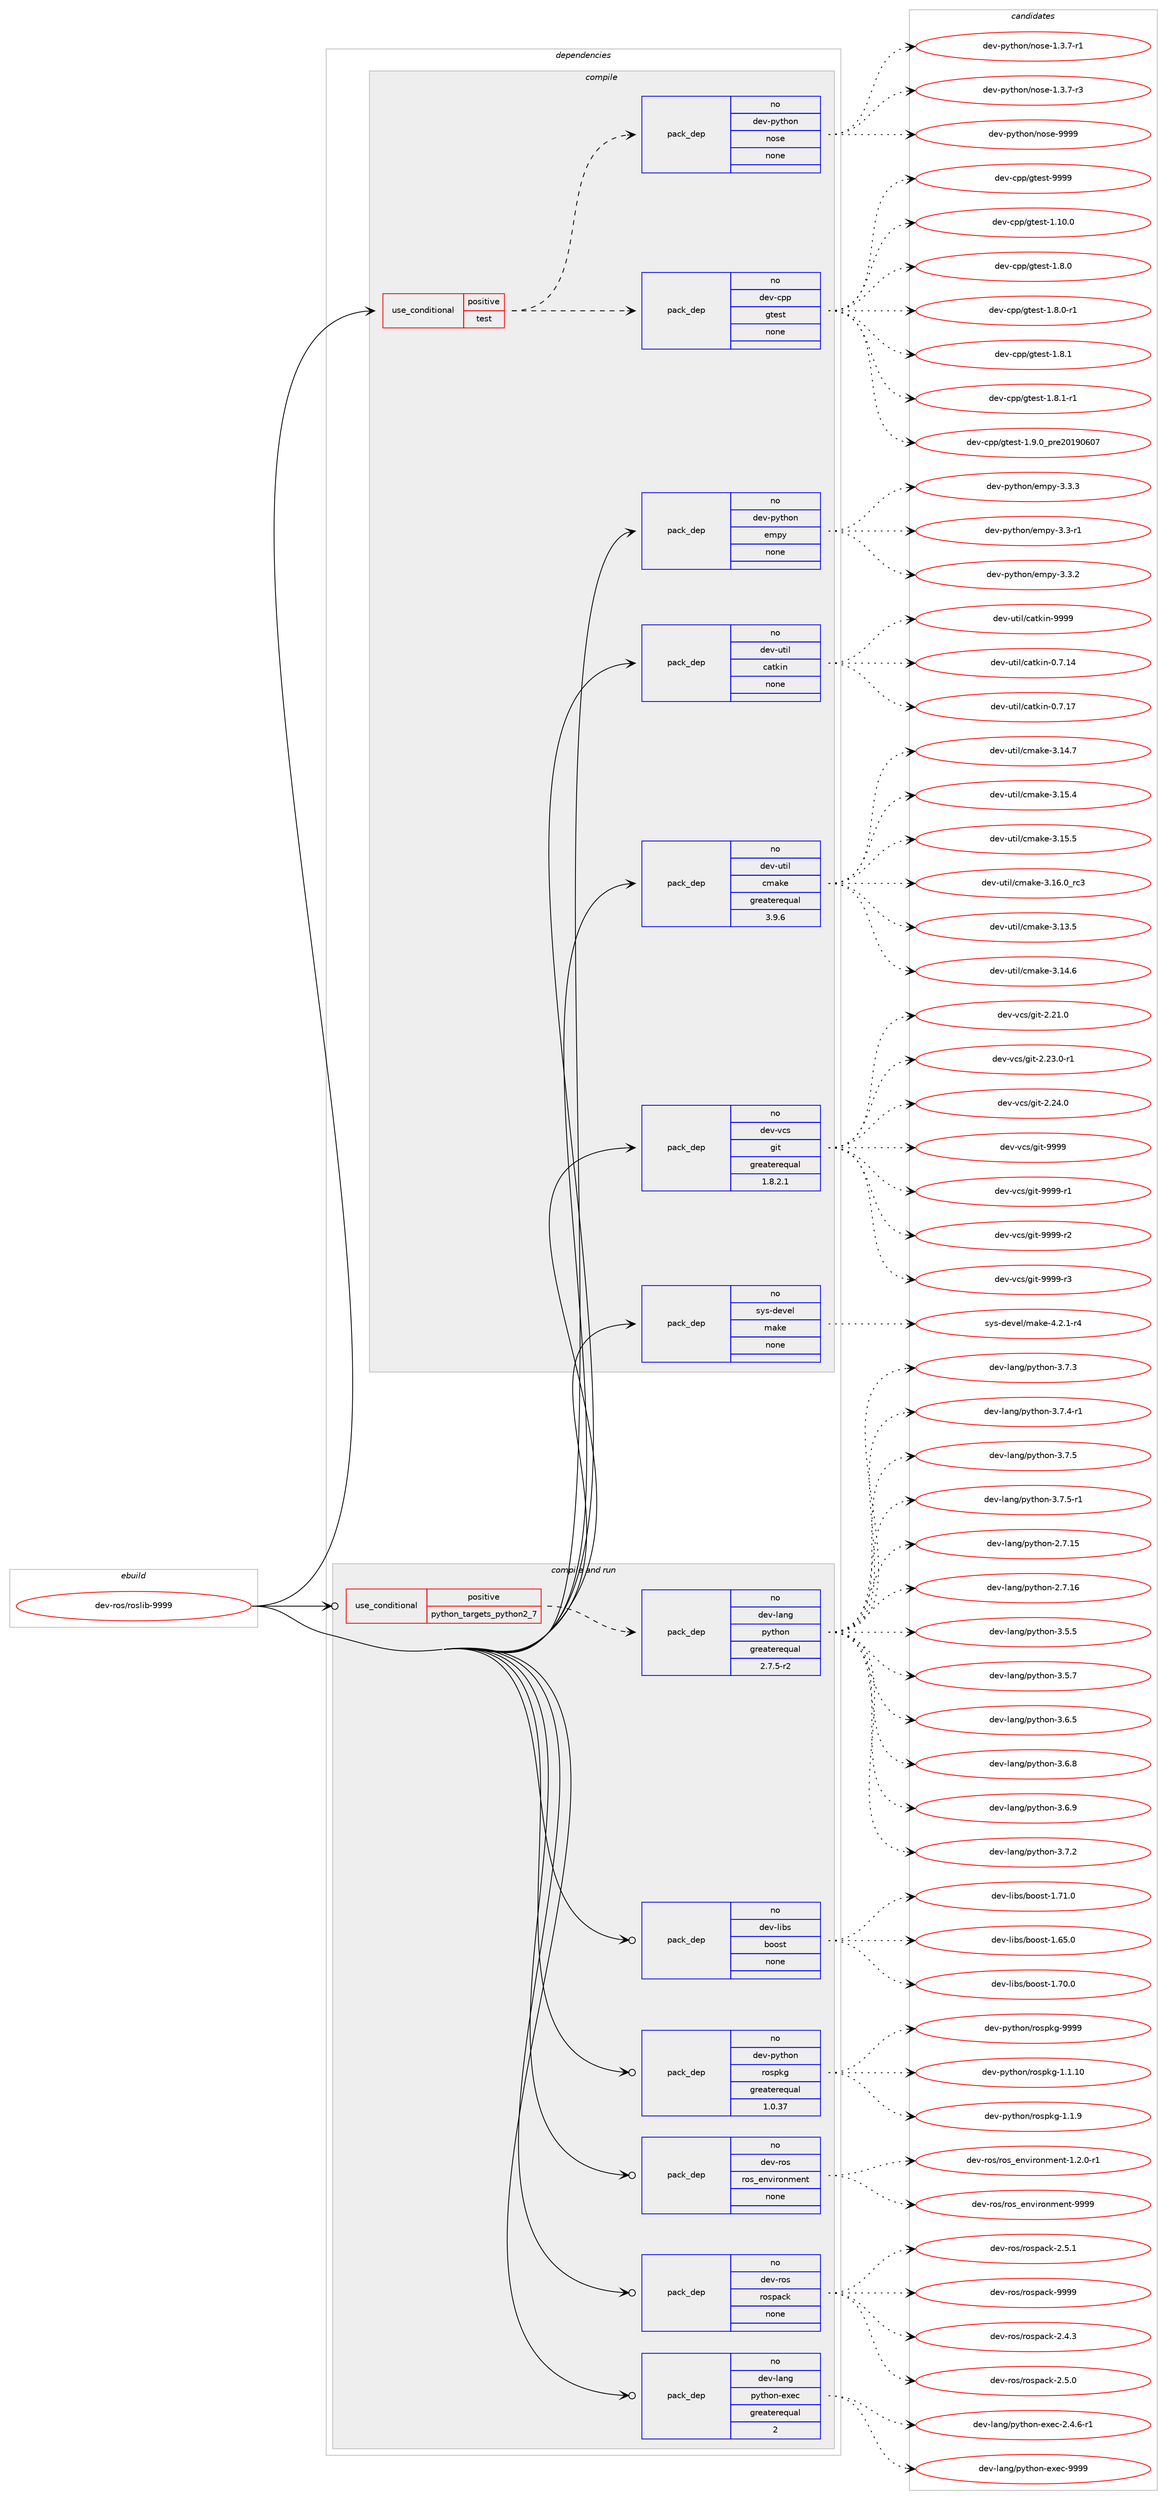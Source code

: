 digraph prolog {

# *************
# Graph options
# *************

newrank=true;
concentrate=true;
compound=true;
graph [rankdir=LR,fontname=Helvetica,fontsize=10,ranksep=1.5];#, ranksep=2.5, nodesep=0.2];
edge  [arrowhead=vee];
node  [fontname=Helvetica,fontsize=10];

# **********
# The ebuild
# **********

subgraph cluster_leftcol {
color=gray;
rank=same;
label=<<i>ebuild</i>>;
id [label="dev-ros/roslib-9999", color=red, width=4, href="../dev-ros/roslib-9999.svg"];
}

# ****************
# The dependencies
# ****************

subgraph cluster_midcol {
color=gray;
label=<<i>dependencies</i>>;
subgraph cluster_compile {
fillcolor="#eeeeee";
style=filled;
label=<<i>compile</i>>;
subgraph cond154730 {
dependency661893 [label=<<TABLE BORDER="0" CELLBORDER="1" CELLSPACING="0" CELLPADDING="4"><TR><TD ROWSPAN="3" CELLPADDING="10">use_conditional</TD></TR><TR><TD>positive</TD></TR><TR><TD>test</TD></TR></TABLE>>, shape=none, color=red];
subgraph pack495257 {
dependency661894 [label=<<TABLE BORDER="0" CELLBORDER="1" CELLSPACING="0" CELLPADDING="4" WIDTH="220"><TR><TD ROWSPAN="6" CELLPADDING="30">pack_dep</TD></TR><TR><TD WIDTH="110">no</TD></TR><TR><TD>dev-cpp</TD></TR><TR><TD>gtest</TD></TR><TR><TD>none</TD></TR><TR><TD></TD></TR></TABLE>>, shape=none, color=blue];
}
dependency661893:e -> dependency661894:w [weight=20,style="dashed",arrowhead="vee"];
subgraph pack495258 {
dependency661895 [label=<<TABLE BORDER="0" CELLBORDER="1" CELLSPACING="0" CELLPADDING="4" WIDTH="220"><TR><TD ROWSPAN="6" CELLPADDING="30">pack_dep</TD></TR><TR><TD WIDTH="110">no</TD></TR><TR><TD>dev-python</TD></TR><TR><TD>nose</TD></TR><TR><TD>none</TD></TR><TR><TD></TD></TR></TABLE>>, shape=none, color=blue];
}
dependency661893:e -> dependency661895:w [weight=20,style="dashed",arrowhead="vee"];
}
id:e -> dependency661893:w [weight=20,style="solid",arrowhead="vee"];
subgraph pack495259 {
dependency661896 [label=<<TABLE BORDER="0" CELLBORDER="1" CELLSPACING="0" CELLPADDING="4" WIDTH="220"><TR><TD ROWSPAN="6" CELLPADDING="30">pack_dep</TD></TR><TR><TD WIDTH="110">no</TD></TR><TR><TD>dev-python</TD></TR><TR><TD>empy</TD></TR><TR><TD>none</TD></TR><TR><TD></TD></TR></TABLE>>, shape=none, color=blue];
}
id:e -> dependency661896:w [weight=20,style="solid",arrowhead="vee"];
subgraph pack495260 {
dependency661897 [label=<<TABLE BORDER="0" CELLBORDER="1" CELLSPACING="0" CELLPADDING="4" WIDTH="220"><TR><TD ROWSPAN="6" CELLPADDING="30">pack_dep</TD></TR><TR><TD WIDTH="110">no</TD></TR><TR><TD>dev-util</TD></TR><TR><TD>catkin</TD></TR><TR><TD>none</TD></TR><TR><TD></TD></TR></TABLE>>, shape=none, color=blue];
}
id:e -> dependency661897:w [weight=20,style="solid",arrowhead="vee"];
subgraph pack495261 {
dependency661898 [label=<<TABLE BORDER="0" CELLBORDER="1" CELLSPACING="0" CELLPADDING="4" WIDTH="220"><TR><TD ROWSPAN="6" CELLPADDING="30">pack_dep</TD></TR><TR><TD WIDTH="110">no</TD></TR><TR><TD>dev-util</TD></TR><TR><TD>cmake</TD></TR><TR><TD>greaterequal</TD></TR><TR><TD>3.9.6</TD></TR></TABLE>>, shape=none, color=blue];
}
id:e -> dependency661898:w [weight=20,style="solid",arrowhead="vee"];
subgraph pack495262 {
dependency661899 [label=<<TABLE BORDER="0" CELLBORDER="1" CELLSPACING="0" CELLPADDING="4" WIDTH="220"><TR><TD ROWSPAN="6" CELLPADDING="30">pack_dep</TD></TR><TR><TD WIDTH="110">no</TD></TR><TR><TD>dev-vcs</TD></TR><TR><TD>git</TD></TR><TR><TD>greaterequal</TD></TR><TR><TD>1.8.2.1</TD></TR></TABLE>>, shape=none, color=blue];
}
id:e -> dependency661899:w [weight=20,style="solid",arrowhead="vee"];
subgraph pack495263 {
dependency661900 [label=<<TABLE BORDER="0" CELLBORDER="1" CELLSPACING="0" CELLPADDING="4" WIDTH="220"><TR><TD ROWSPAN="6" CELLPADDING="30">pack_dep</TD></TR><TR><TD WIDTH="110">no</TD></TR><TR><TD>sys-devel</TD></TR><TR><TD>make</TD></TR><TR><TD>none</TD></TR><TR><TD></TD></TR></TABLE>>, shape=none, color=blue];
}
id:e -> dependency661900:w [weight=20,style="solid",arrowhead="vee"];
}
subgraph cluster_compileandrun {
fillcolor="#eeeeee";
style=filled;
label=<<i>compile and run</i>>;
subgraph cond154731 {
dependency661901 [label=<<TABLE BORDER="0" CELLBORDER="1" CELLSPACING="0" CELLPADDING="4"><TR><TD ROWSPAN="3" CELLPADDING="10">use_conditional</TD></TR><TR><TD>positive</TD></TR><TR><TD>python_targets_python2_7</TD></TR></TABLE>>, shape=none, color=red];
subgraph pack495264 {
dependency661902 [label=<<TABLE BORDER="0" CELLBORDER="1" CELLSPACING="0" CELLPADDING="4" WIDTH="220"><TR><TD ROWSPAN="6" CELLPADDING="30">pack_dep</TD></TR><TR><TD WIDTH="110">no</TD></TR><TR><TD>dev-lang</TD></TR><TR><TD>python</TD></TR><TR><TD>greaterequal</TD></TR><TR><TD>2.7.5-r2</TD></TR></TABLE>>, shape=none, color=blue];
}
dependency661901:e -> dependency661902:w [weight=20,style="dashed",arrowhead="vee"];
}
id:e -> dependency661901:w [weight=20,style="solid",arrowhead="odotvee"];
subgraph pack495265 {
dependency661903 [label=<<TABLE BORDER="0" CELLBORDER="1" CELLSPACING="0" CELLPADDING="4" WIDTH="220"><TR><TD ROWSPAN="6" CELLPADDING="30">pack_dep</TD></TR><TR><TD WIDTH="110">no</TD></TR><TR><TD>dev-lang</TD></TR><TR><TD>python-exec</TD></TR><TR><TD>greaterequal</TD></TR><TR><TD>2</TD></TR></TABLE>>, shape=none, color=blue];
}
id:e -> dependency661903:w [weight=20,style="solid",arrowhead="odotvee"];
subgraph pack495266 {
dependency661904 [label=<<TABLE BORDER="0" CELLBORDER="1" CELLSPACING="0" CELLPADDING="4" WIDTH="220"><TR><TD ROWSPAN="6" CELLPADDING="30">pack_dep</TD></TR><TR><TD WIDTH="110">no</TD></TR><TR><TD>dev-libs</TD></TR><TR><TD>boost</TD></TR><TR><TD>none</TD></TR><TR><TD></TD></TR></TABLE>>, shape=none, color=blue];
}
id:e -> dependency661904:w [weight=20,style="solid",arrowhead="odotvee"];
subgraph pack495267 {
dependency661905 [label=<<TABLE BORDER="0" CELLBORDER="1" CELLSPACING="0" CELLPADDING="4" WIDTH="220"><TR><TD ROWSPAN="6" CELLPADDING="30">pack_dep</TD></TR><TR><TD WIDTH="110">no</TD></TR><TR><TD>dev-python</TD></TR><TR><TD>rospkg</TD></TR><TR><TD>greaterequal</TD></TR><TR><TD>1.0.37</TD></TR></TABLE>>, shape=none, color=blue];
}
id:e -> dependency661905:w [weight=20,style="solid",arrowhead="odotvee"];
subgraph pack495268 {
dependency661906 [label=<<TABLE BORDER="0" CELLBORDER="1" CELLSPACING="0" CELLPADDING="4" WIDTH="220"><TR><TD ROWSPAN="6" CELLPADDING="30">pack_dep</TD></TR><TR><TD WIDTH="110">no</TD></TR><TR><TD>dev-ros</TD></TR><TR><TD>ros_environment</TD></TR><TR><TD>none</TD></TR><TR><TD></TD></TR></TABLE>>, shape=none, color=blue];
}
id:e -> dependency661906:w [weight=20,style="solid",arrowhead="odotvee"];
subgraph pack495269 {
dependency661907 [label=<<TABLE BORDER="0" CELLBORDER="1" CELLSPACING="0" CELLPADDING="4" WIDTH="220"><TR><TD ROWSPAN="6" CELLPADDING="30">pack_dep</TD></TR><TR><TD WIDTH="110">no</TD></TR><TR><TD>dev-ros</TD></TR><TR><TD>rospack</TD></TR><TR><TD>none</TD></TR><TR><TD></TD></TR></TABLE>>, shape=none, color=blue];
}
id:e -> dependency661907:w [weight=20,style="solid",arrowhead="odotvee"];
}
subgraph cluster_run {
fillcolor="#eeeeee";
style=filled;
label=<<i>run</i>>;
}
}

# **************
# The candidates
# **************

subgraph cluster_choices {
rank=same;
color=gray;
label=<<i>candidates</i>>;

subgraph choice495257 {
color=black;
nodesep=1;
choice10010111845991121124710311610111511645494649484648 [label="dev-cpp/gtest-1.10.0", color=red, width=4,href="../dev-cpp/gtest-1.10.0.svg"];
choice100101118459911211247103116101115116454946564648 [label="dev-cpp/gtest-1.8.0", color=red, width=4,href="../dev-cpp/gtest-1.8.0.svg"];
choice1001011184599112112471031161011151164549465646484511449 [label="dev-cpp/gtest-1.8.0-r1", color=red, width=4,href="../dev-cpp/gtest-1.8.0-r1.svg"];
choice100101118459911211247103116101115116454946564649 [label="dev-cpp/gtest-1.8.1", color=red, width=4,href="../dev-cpp/gtest-1.8.1.svg"];
choice1001011184599112112471031161011151164549465646494511449 [label="dev-cpp/gtest-1.8.1-r1", color=red, width=4,href="../dev-cpp/gtest-1.8.1-r1.svg"];
choice100101118459911211247103116101115116454946574648951121141015048495748544855 [label="dev-cpp/gtest-1.9.0_pre20190607", color=red, width=4,href="../dev-cpp/gtest-1.9.0_pre20190607.svg"];
choice1001011184599112112471031161011151164557575757 [label="dev-cpp/gtest-9999", color=red, width=4,href="../dev-cpp/gtest-9999.svg"];
dependency661894:e -> choice10010111845991121124710311610111511645494649484648:w [style=dotted,weight="100"];
dependency661894:e -> choice100101118459911211247103116101115116454946564648:w [style=dotted,weight="100"];
dependency661894:e -> choice1001011184599112112471031161011151164549465646484511449:w [style=dotted,weight="100"];
dependency661894:e -> choice100101118459911211247103116101115116454946564649:w [style=dotted,weight="100"];
dependency661894:e -> choice1001011184599112112471031161011151164549465646494511449:w [style=dotted,weight="100"];
dependency661894:e -> choice100101118459911211247103116101115116454946574648951121141015048495748544855:w [style=dotted,weight="100"];
dependency661894:e -> choice1001011184599112112471031161011151164557575757:w [style=dotted,weight="100"];
}
subgraph choice495258 {
color=black;
nodesep=1;
choice10010111845112121116104111110471101111151014549465146554511449 [label="dev-python/nose-1.3.7-r1", color=red, width=4,href="../dev-python/nose-1.3.7-r1.svg"];
choice10010111845112121116104111110471101111151014549465146554511451 [label="dev-python/nose-1.3.7-r3", color=red, width=4,href="../dev-python/nose-1.3.7-r3.svg"];
choice10010111845112121116104111110471101111151014557575757 [label="dev-python/nose-9999", color=red, width=4,href="../dev-python/nose-9999.svg"];
dependency661895:e -> choice10010111845112121116104111110471101111151014549465146554511449:w [style=dotted,weight="100"];
dependency661895:e -> choice10010111845112121116104111110471101111151014549465146554511451:w [style=dotted,weight="100"];
dependency661895:e -> choice10010111845112121116104111110471101111151014557575757:w [style=dotted,weight="100"];
}
subgraph choice495259 {
color=black;
nodesep=1;
choice1001011184511212111610411111047101109112121455146514511449 [label="dev-python/empy-3.3-r1", color=red, width=4,href="../dev-python/empy-3.3-r1.svg"];
choice1001011184511212111610411111047101109112121455146514650 [label="dev-python/empy-3.3.2", color=red, width=4,href="../dev-python/empy-3.3.2.svg"];
choice1001011184511212111610411111047101109112121455146514651 [label="dev-python/empy-3.3.3", color=red, width=4,href="../dev-python/empy-3.3.3.svg"];
dependency661896:e -> choice1001011184511212111610411111047101109112121455146514511449:w [style=dotted,weight="100"];
dependency661896:e -> choice1001011184511212111610411111047101109112121455146514650:w [style=dotted,weight="100"];
dependency661896:e -> choice1001011184511212111610411111047101109112121455146514651:w [style=dotted,weight="100"];
}
subgraph choice495260 {
color=black;
nodesep=1;
choice1001011184511711610510847999711610710511045484655464952 [label="dev-util/catkin-0.7.14", color=red, width=4,href="../dev-util/catkin-0.7.14.svg"];
choice1001011184511711610510847999711610710511045484655464955 [label="dev-util/catkin-0.7.17", color=red, width=4,href="../dev-util/catkin-0.7.17.svg"];
choice100101118451171161051084799971161071051104557575757 [label="dev-util/catkin-9999", color=red, width=4,href="../dev-util/catkin-9999.svg"];
dependency661897:e -> choice1001011184511711610510847999711610710511045484655464952:w [style=dotted,weight="100"];
dependency661897:e -> choice1001011184511711610510847999711610710511045484655464955:w [style=dotted,weight="100"];
dependency661897:e -> choice100101118451171161051084799971161071051104557575757:w [style=dotted,weight="100"];
}
subgraph choice495261 {
color=black;
nodesep=1;
choice1001011184511711610510847991099710710145514649514653 [label="dev-util/cmake-3.13.5", color=red, width=4,href="../dev-util/cmake-3.13.5.svg"];
choice1001011184511711610510847991099710710145514649524654 [label="dev-util/cmake-3.14.6", color=red, width=4,href="../dev-util/cmake-3.14.6.svg"];
choice1001011184511711610510847991099710710145514649524655 [label="dev-util/cmake-3.14.7", color=red, width=4,href="../dev-util/cmake-3.14.7.svg"];
choice1001011184511711610510847991099710710145514649534652 [label="dev-util/cmake-3.15.4", color=red, width=4,href="../dev-util/cmake-3.15.4.svg"];
choice1001011184511711610510847991099710710145514649534653 [label="dev-util/cmake-3.15.5", color=red, width=4,href="../dev-util/cmake-3.15.5.svg"];
choice1001011184511711610510847991099710710145514649544648951149951 [label="dev-util/cmake-3.16.0_rc3", color=red, width=4,href="../dev-util/cmake-3.16.0_rc3.svg"];
dependency661898:e -> choice1001011184511711610510847991099710710145514649514653:w [style=dotted,weight="100"];
dependency661898:e -> choice1001011184511711610510847991099710710145514649524654:w [style=dotted,weight="100"];
dependency661898:e -> choice1001011184511711610510847991099710710145514649524655:w [style=dotted,weight="100"];
dependency661898:e -> choice1001011184511711610510847991099710710145514649534652:w [style=dotted,weight="100"];
dependency661898:e -> choice1001011184511711610510847991099710710145514649534653:w [style=dotted,weight="100"];
dependency661898:e -> choice1001011184511711610510847991099710710145514649544648951149951:w [style=dotted,weight="100"];
}
subgraph choice495262 {
color=black;
nodesep=1;
choice10010111845118991154710310511645504650494648 [label="dev-vcs/git-2.21.0", color=red, width=4,href="../dev-vcs/git-2.21.0.svg"];
choice100101118451189911547103105116455046505146484511449 [label="dev-vcs/git-2.23.0-r1", color=red, width=4,href="../dev-vcs/git-2.23.0-r1.svg"];
choice10010111845118991154710310511645504650524648 [label="dev-vcs/git-2.24.0", color=red, width=4,href="../dev-vcs/git-2.24.0.svg"];
choice1001011184511899115471031051164557575757 [label="dev-vcs/git-9999", color=red, width=4,href="../dev-vcs/git-9999.svg"];
choice10010111845118991154710310511645575757574511449 [label="dev-vcs/git-9999-r1", color=red, width=4,href="../dev-vcs/git-9999-r1.svg"];
choice10010111845118991154710310511645575757574511450 [label="dev-vcs/git-9999-r2", color=red, width=4,href="../dev-vcs/git-9999-r2.svg"];
choice10010111845118991154710310511645575757574511451 [label="dev-vcs/git-9999-r3", color=red, width=4,href="../dev-vcs/git-9999-r3.svg"];
dependency661899:e -> choice10010111845118991154710310511645504650494648:w [style=dotted,weight="100"];
dependency661899:e -> choice100101118451189911547103105116455046505146484511449:w [style=dotted,weight="100"];
dependency661899:e -> choice10010111845118991154710310511645504650524648:w [style=dotted,weight="100"];
dependency661899:e -> choice1001011184511899115471031051164557575757:w [style=dotted,weight="100"];
dependency661899:e -> choice10010111845118991154710310511645575757574511449:w [style=dotted,weight="100"];
dependency661899:e -> choice10010111845118991154710310511645575757574511450:w [style=dotted,weight="100"];
dependency661899:e -> choice10010111845118991154710310511645575757574511451:w [style=dotted,weight="100"];
}
subgraph choice495263 {
color=black;
nodesep=1;
choice1151211154510010111810110847109971071014552465046494511452 [label="sys-devel/make-4.2.1-r4", color=red, width=4,href="../sys-devel/make-4.2.1-r4.svg"];
dependency661900:e -> choice1151211154510010111810110847109971071014552465046494511452:w [style=dotted,weight="100"];
}
subgraph choice495264 {
color=black;
nodesep=1;
choice10010111845108971101034711212111610411111045504655464953 [label="dev-lang/python-2.7.15", color=red, width=4,href="../dev-lang/python-2.7.15.svg"];
choice10010111845108971101034711212111610411111045504655464954 [label="dev-lang/python-2.7.16", color=red, width=4,href="../dev-lang/python-2.7.16.svg"];
choice100101118451089711010347112121116104111110455146534653 [label="dev-lang/python-3.5.5", color=red, width=4,href="../dev-lang/python-3.5.5.svg"];
choice100101118451089711010347112121116104111110455146534655 [label="dev-lang/python-3.5.7", color=red, width=4,href="../dev-lang/python-3.5.7.svg"];
choice100101118451089711010347112121116104111110455146544653 [label="dev-lang/python-3.6.5", color=red, width=4,href="../dev-lang/python-3.6.5.svg"];
choice100101118451089711010347112121116104111110455146544656 [label="dev-lang/python-3.6.8", color=red, width=4,href="../dev-lang/python-3.6.8.svg"];
choice100101118451089711010347112121116104111110455146544657 [label="dev-lang/python-3.6.9", color=red, width=4,href="../dev-lang/python-3.6.9.svg"];
choice100101118451089711010347112121116104111110455146554650 [label="dev-lang/python-3.7.2", color=red, width=4,href="../dev-lang/python-3.7.2.svg"];
choice100101118451089711010347112121116104111110455146554651 [label="dev-lang/python-3.7.3", color=red, width=4,href="../dev-lang/python-3.7.3.svg"];
choice1001011184510897110103471121211161041111104551465546524511449 [label="dev-lang/python-3.7.4-r1", color=red, width=4,href="../dev-lang/python-3.7.4-r1.svg"];
choice100101118451089711010347112121116104111110455146554653 [label="dev-lang/python-3.7.5", color=red, width=4,href="../dev-lang/python-3.7.5.svg"];
choice1001011184510897110103471121211161041111104551465546534511449 [label="dev-lang/python-3.7.5-r1", color=red, width=4,href="../dev-lang/python-3.7.5-r1.svg"];
dependency661902:e -> choice10010111845108971101034711212111610411111045504655464953:w [style=dotted,weight="100"];
dependency661902:e -> choice10010111845108971101034711212111610411111045504655464954:w [style=dotted,weight="100"];
dependency661902:e -> choice100101118451089711010347112121116104111110455146534653:w [style=dotted,weight="100"];
dependency661902:e -> choice100101118451089711010347112121116104111110455146534655:w [style=dotted,weight="100"];
dependency661902:e -> choice100101118451089711010347112121116104111110455146544653:w [style=dotted,weight="100"];
dependency661902:e -> choice100101118451089711010347112121116104111110455146544656:w [style=dotted,weight="100"];
dependency661902:e -> choice100101118451089711010347112121116104111110455146544657:w [style=dotted,weight="100"];
dependency661902:e -> choice100101118451089711010347112121116104111110455146554650:w [style=dotted,weight="100"];
dependency661902:e -> choice100101118451089711010347112121116104111110455146554651:w [style=dotted,weight="100"];
dependency661902:e -> choice1001011184510897110103471121211161041111104551465546524511449:w [style=dotted,weight="100"];
dependency661902:e -> choice100101118451089711010347112121116104111110455146554653:w [style=dotted,weight="100"];
dependency661902:e -> choice1001011184510897110103471121211161041111104551465546534511449:w [style=dotted,weight="100"];
}
subgraph choice495265 {
color=black;
nodesep=1;
choice10010111845108971101034711212111610411111045101120101994550465246544511449 [label="dev-lang/python-exec-2.4.6-r1", color=red, width=4,href="../dev-lang/python-exec-2.4.6-r1.svg"];
choice10010111845108971101034711212111610411111045101120101994557575757 [label="dev-lang/python-exec-9999", color=red, width=4,href="../dev-lang/python-exec-9999.svg"];
dependency661903:e -> choice10010111845108971101034711212111610411111045101120101994550465246544511449:w [style=dotted,weight="100"];
dependency661903:e -> choice10010111845108971101034711212111610411111045101120101994557575757:w [style=dotted,weight="100"];
}
subgraph choice495266 {
color=black;
nodesep=1;
choice1001011184510810598115479811111111511645494654534648 [label="dev-libs/boost-1.65.0", color=red, width=4,href="../dev-libs/boost-1.65.0.svg"];
choice1001011184510810598115479811111111511645494655484648 [label="dev-libs/boost-1.70.0", color=red, width=4,href="../dev-libs/boost-1.70.0.svg"];
choice1001011184510810598115479811111111511645494655494648 [label="dev-libs/boost-1.71.0", color=red, width=4,href="../dev-libs/boost-1.71.0.svg"];
dependency661904:e -> choice1001011184510810598115479811111111511645494654534648:w [style=dotted,weight="100"];
dependency661904:e -> choice1001011184510810598115479811111111511645494655484648:w [style=dotted,weight="100"];
dependency661904:e -> choice1001011184510810598115479811111111511645494655494648:w [style=dotted,weight="100"];
}
subgraph choice495267 {
color=black;
nodesep=1;
choice100101118451121211161041111104711411111511210710345494649464948 [label="dev-python/rospkg-1.1.10", color=red, width=4,href="../dev-python/rospkg-1.1.10.svg"];
choice1001011184511212111610411111047114111115112107103454946494657 [label="dev-python/rospkg-1.1.9", color=red, width=4,href="../dev-python/rospkg-1.1.9.svg"];
choice10010111845112121116104111110471141111151121071034557575757 [label="dev-python/rospkg-9999", color=red, width=4,href="../dev-python/rospkg-9999.svg"];
dependency661905:e -> choice100101118451121211161041111104711411111511210710345494649464948:w [style=dotted,weight="100"];
dependency661905:e -> choice1001011184511212111610411111047114111115112107103454946494657:w [style=dotted,weight="100"];
dependency661905:e -> choice10010111845112121116104111110471141111151121071034557575757:w [style=dotted,weight="100"];
}
subgraph choice495268 {
color=black;
nodesep=1;
choice1001011184511411111547114111115951011101181051141111101091011101164549465046484511449 [label="dev-ros/ros_environment-1.2.0-r1", color=red, width=4,href="../dev-ros/ros_environment-1.2.0-r1.svg"];
choice1001011184511411111547114111115951011101181051141111101091011101164557575757 [label="dev-ros/ros_environment-9999", color=red, width=4,href="../dev-ros/ros_environment-9999.svg"];
dependency661906:e -> choice1001011184511411111547114111115951011101181051141111101091011101164549465046484511449:w [style=dotted,weight="100"];
dependency661906:e -> choice1001011184511411111547114111115951011101181051141111101091011101164557575757:w [style=dotted,weight="100"];
}
subgraph choice495269 {
color=black;
nodesep=1;
choice10010111845114111115471141111151129799107455046524651 [label="dev-ros/rospack-2.4.3", color=red, width=4,href="../dev-ros/rospack-2.4.3.svg"];
choice10010111845114111115471141111151129799107455046534648 [label="dev-ros/rospack-2.5.0", color=red, width=4,href="../dev-ros/rospack-2.5.0.svg"];
choice10010111845114111115471141111151129799107455046534649 [label="dev-ros/rospack-2.5.1", color=red, width=4,href="../dev-ros/rospack-2.5.1.svg"];
choice100101118451141111154711411111511297991074557575757 [label="dev-ros/rospack-9999", color=red, width=4,href="../dev-ros/rospack-9999.svg"];
dependency661907:e -> choice10010111845114111115471141111151129799107455046524651:w [style=dotted,weight="100"];
dependency661907:e -> choice10010111845114111115471141111151129799107455046534648:w [style=dotted,weight="100"];
dependency661907:e -> choice10010111845114111115471141111151129799107455046534649:w [style=dotted,weight="100"];
dependency661907:e -> choice100101118451141111154711411111511297991074557575757:w [style=dotted,weight="100"];
}
}

}
